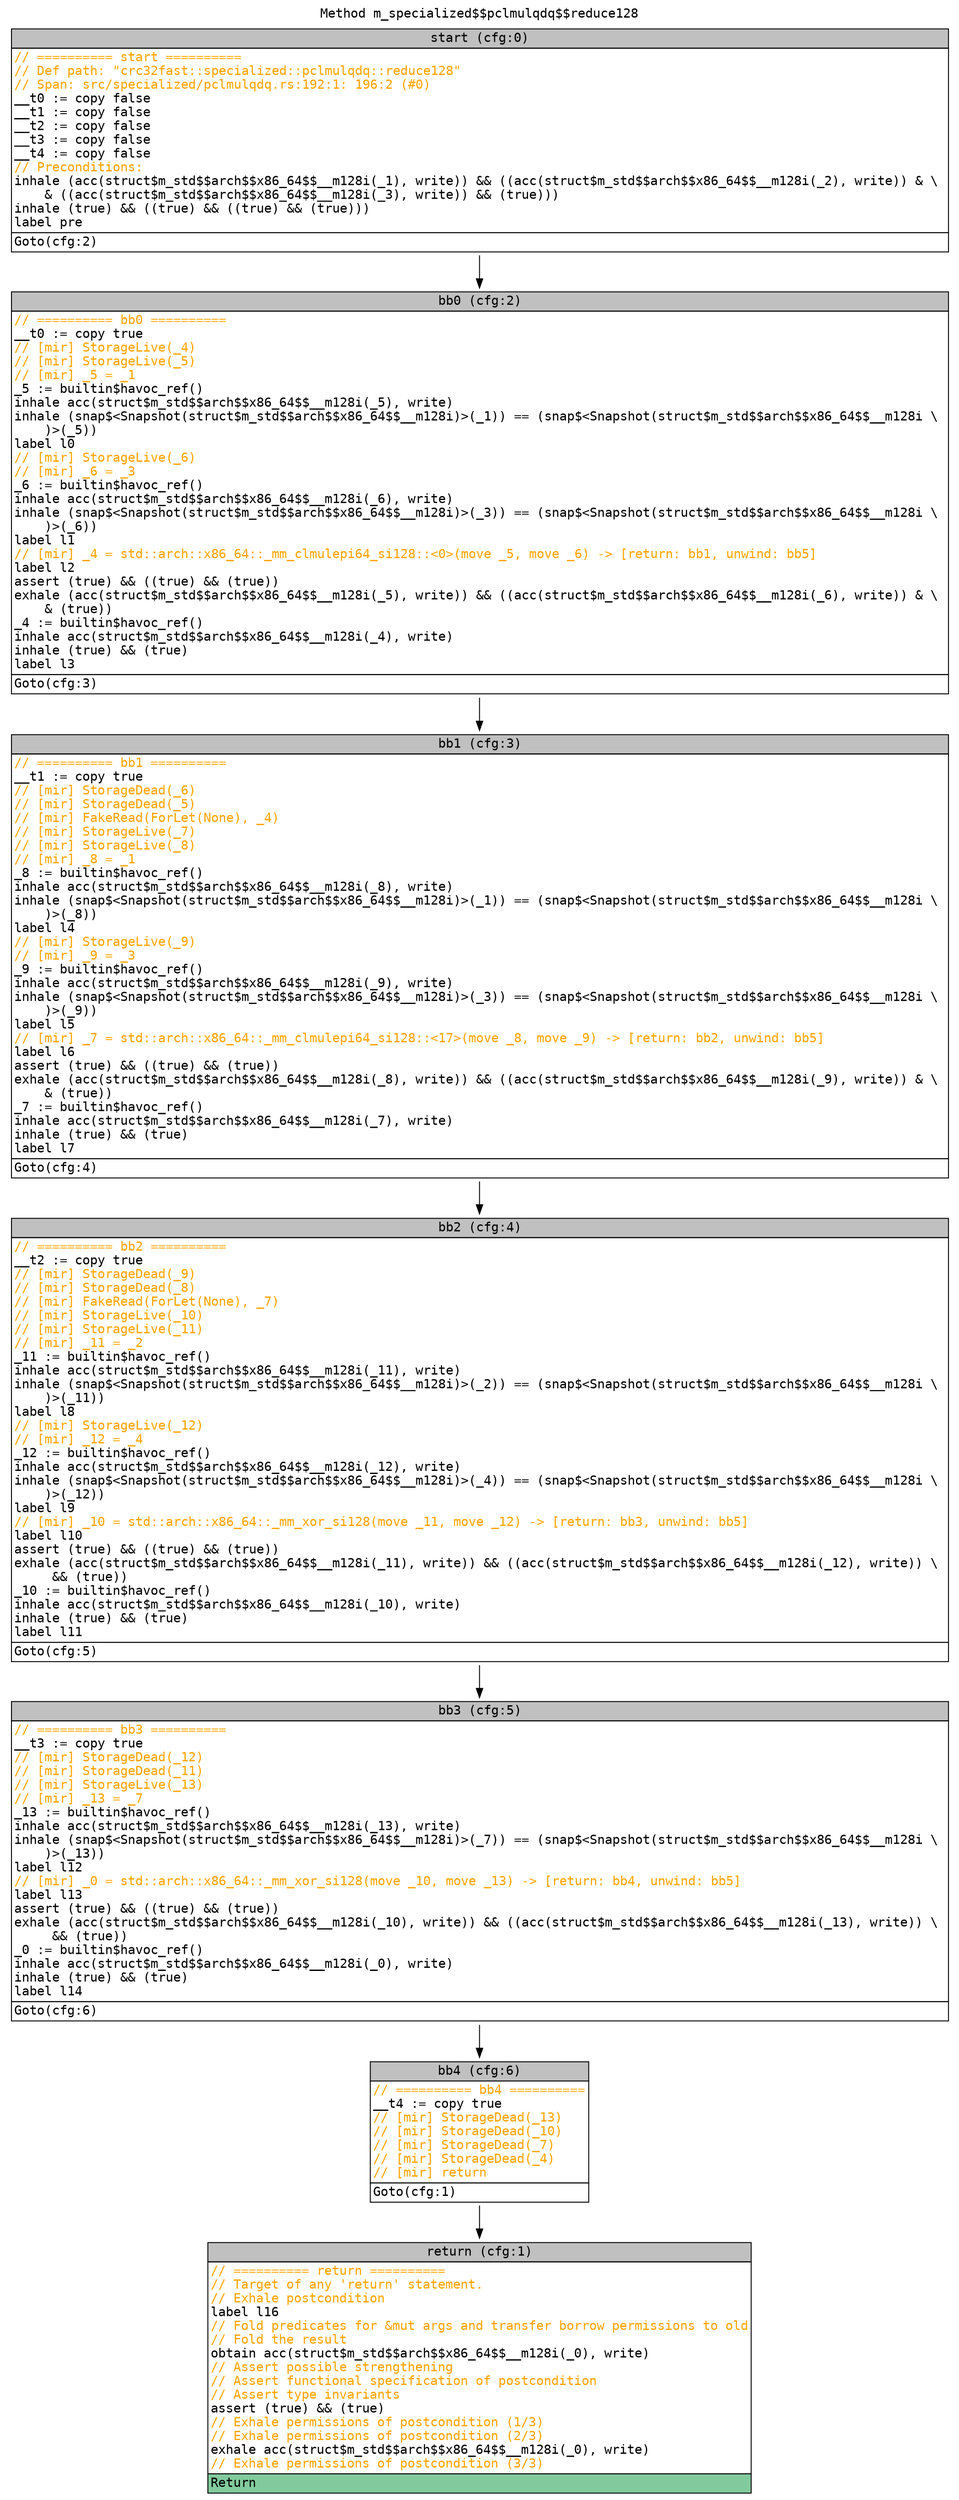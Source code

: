 digraph CFG {
graph [fontname=monospace];
node [fontname=monospace];
edge [fontname=monospace];
labelloc="t";
label="Method m_specialized$$pclmulqdq$$reduce128";
"block_start" [shape=none,label=<<table border="0" cellborder="1" cellspacing="0"><tr><td bgcolor="gray" align="center">start (cfg:0)</td></tr><tr><td align="left" balign="left"><font color="orange">// ========== start ==========</font><br/><font color="orange">// Def path: "crc32fast::specialized::pclmulqdq::reduce128"</font><br/><font color="orange">// Span: src/specialized/pclmulqdq.rs:192:1: 196:2 (#0)</font><br/>__t0 := copy false<br/>__t1 := copy false<br/>__t2 := copy false<br/>__t3 := copy false<br/>__t4 := copy false<br/><font color="orange">// Preconditions:</font><br/>inhale (acc(struct$m_std$$arch$$x86_64$$__m128i(_1), write)) &amp;&amp; ((acc(struct$m_std$$arch$$x86_64$$__m128i(_2), write)) &amp; \ <br/>    &amp; ((acc(struct$m_std$$arch$$x86_64$$__m128i(_3), write)) &amp;&amp; (true)))<br/>inhale (true) &amp;&amp; ((true) &amp;&amp; ((true) &amp;&amp; (true)))<br/>label pre</td></tr><tr><td align="left">Goto(cfg:2)<br/></td></tr></table>>];
"block_return" [shape=none,label=<<table border="0" cellborder="1" cellspacing="0"><tr><td bgcolor="gray" align="center">return (cfg:1)</td></tr><tr><td align="left" balign="left"><font color="orange">// ========== return ==========</font><br/><font color="orange">// Target of any 'return' statement.</font><br/><font color="orange">// Exhale postcondition</font><br/>label l16<br/><font color="orange">// Fold predicates for &amp;mut args and transfer borrow permissions to old</font><br/><font color="orange">// Fold the result</font><br/>obtain acc(struct$m_std$$arch$$x86_64$$__m128i(_0), write)<br/><font color="orange">// Assert possible strengthening</font><br/><font color="orange">// Assert functional specification of postcondition</font><br/><font color="orange">// Assert type invariants</font><br/>assert (true) &amp;&amp; (true)<br/><font color="orange">// Exhale permissions of postcondition (1/3)</font><br/><font color="orange">// Exhale permissions of postcondition (2/3)</font><br/>exhale acc(struct$m_std$$arch$$x86_64$$__m128i(_0), write)<br/><font color="orange">// Exhale permissions of postcondition (3/3)</font></td></tr><tr><td align="left" bgcolor="#82CA9D">Return<br/></td></tr></table>>];
"block_bb0" [shape=none,label=<<table border="0" cellborder="1" cellspacing="0"><tr><td bgcolor="gray" align="center">bb0 (cfg:2)</td></tr><tr><td align="left" balign="left"><font color="orange">// ========== bb0 ==========</font><br/>__t0 := copy true<br/><font color="orange">// [mir] StorageLive(_4)</font><br/><font color="orange">// [mir] StorageLive(_5)</font><br/><font color="orange">// [mir] _5 = _1</font><br/>_5 := builtin$havoc_ref()<br/>inhale acc(struct$m_std$$arch$$x86_64$$__m128i(_5), write)<br/>inhale (snap$&lt;Snapshot(struct$m_std$$arch$$x86_64$$__m128i)&gt;(_1)) == (snap$&lt;Snapshot(struct$m_std$$arch$$x86_64$$__m128i \ <br/>    )&gt;(_5))<br/>label l0<br/><font color="orange">// [mir] StorageLive(_6)</font><br/><font color="orange">// [mir] _6 = _3</font><br/>_6 := builtin$havoc_ref()<br/>inhale acc(struct$m_std$$arch$$x86_64$$__m128i(_6), write)<br/>inhale (snap$&lt;Snapshot(struct$m_std$$arch$$x86_64$$__m128i)&gt;(_3)) == (snap$&lt;Snapshot(struct$m_std$$arch$$x86_64$$__m128i \ <br/>    )&gt;(_6))<br/>label l1<br/><font color="orange">// [mir] _4 = std::arch::x86_64::_mm_clmulepi64_si128::&lt;0&gt;(move _5, move _6) -&gt; [return: bb1, unwind: bb5]</font><br/>label l2<br/>assert (true) &amp;&amp; ((true) &amp;&amp; (true))<br/>exhale (acc(struct$m_std$$arch$$x86_64$$__m128i(_5), write)) &amp;&amp; ((acc(struct$m_std$$arch$$x86_64$$__m128i(_6), write)) &amp; \ <br/>    &amp; (true))<br/>_4 := builtin$havoc_ref()<br/>inhale acc(struct$m_std$$arch$$x86_64$$__m128i(_4), write)<br/>inhale (true) &amp;&amp; (true)<br/>label l3</td></tr><tr><td align="left">Goto(cfg:3)<br/></td></tr></table>>];
"block_bb1" [shape=none,label=<<table border="0" cellborder="1" cellspacing="0"><tr><td bgcolor="gray" align="center">bb1 (cfg:3)</td></tr><tr><td align="left" balign="left"><font color="orange">// ========== bb1 ==========</font><br/>__t1 := copy true<br/><font color="orange">// [mir] StorageDead(_6)</font><br/><font color="orange">// [mir] StorageDead(_5)</font><br/><font color="orange">// [mir] FakeRead(ForLet(None), _4)</font><br/><font color="orange">// [mir] StorageLive(_7)</font><br/><font color="orange">// [mir] StorageLive(_8)</font><br/><font color="orange">// [mir] _8 = _1</font><br/>_8 := builtin$havoc_ref()<br/>inhale acc(struct$m_std$$arch$$x86_64$$__m128i(_8), write)<br/>inhale (snap$&lt;Snapshot(struct$m_std$$arch$$x86_64$$__m128i)&gt;(_1)) == (snap$&lt;Snapshot(struct$m_std$$arch$$x86_64$$__m128i \ <br/>    )&gt;(_8))<br/>label l4<br/><font color="orange">// [mir] StorageLive(_9)</font><br/><font color="orange">// [mir] _9 = _3</font><br/>_9 := builtin$havoc_ref()<br/>inhale acc(struct$m_std$$arch$$x86_64$$__m128i(_9), write)<br/>inhale (snap$&lt;Snapshot(struct$m_std$$arch$$x86_64$$__m128i)&gt;(_3)) == (snap$&lt;Snapshot(struct$m_std$$arch$$x86_64$$__m128i \ <br/>    )&gt;(_9))<br/>label l5<br/><font color="orange">// [mir] _7 = std::arch::x86_64::_mm_clmulepi64_si128::&lt;17&gt;(move _8, move _9) -&gt; [return: bb2, unwind: bb5]</font><br/>label l6<br/>assert (true) &amp;&amp; ((true) &amp;&amp; (true))<br/>exhale (acc(struct$m_std$$arch$$x86_64$$__m128i(_8), write)) &amp;&amp; ((acc(struct$m_std$$arch$$x86_64$$__m128i(_9), write)) &amp; \ <br/>    &amp; (true))<br/>_7 := builtin$havoc_ref()<br/>inhale acc(struct$m_std$$arch$$x86_64$$__m128i(_7), write)<br/>inhale (true) &amp;&amp; (true)<br/>label l7</td></tr><tr><td align="left">Goto(cfg:4)<br/></td></tr></table>>];
"block_bb2" [shape=none,label=<<table border="0" cellborder="1" cellspacing="0"><tr><td bgcolor="gray" align="center">bb2 (cfg:4)</td></tr><tr><td align="left" balign="left"><font color="orange">// ========== bb2 ==========</font><br/>__t2 := copy true<br/><font color="orange">// [mir] StorageDead(_9)</font><br/><font color="orange">// [mir] StorageDead(_8)</font><br/><font color="orange">// [mir] FakeRead(ForLet(None), _7)</font><br/><font color="orange">// [mir] StorageLive(_10)</font><br/><font color="orange">// [mir] StorageLive(_11)</font><br/><font color="orange">// [mir] _11 = _2</font><br/>_11 := builtin$havoc_ref()<br/>inhale acc(struct$m_std$$arch$$x86_64$$__m128i(_11), write)<br/>inhale (snap$&lt;Snapshot(struct$m_std$$arch$$x86_64$$__m128i)&gt;(_2)) == (snap$&lt;Snapshot(struct$m_std$$arch$$x86_64$$__m128i \ <br/>    )&gt;(_11))<br/>label l8<br/><font color="orange">// [mir] StorageLive(_12)</font><br/><font color="orange">// [mir] _12 = _4</font><br/>_12 := builtin$havoc_ref()<br/>inhale acc(struct$m_std$$arch$$x86_64$$__m128i(_12), write)<br/>inhale (snap$&lt;Snapshot(struct$m_std$$arch$$x86_64$$__m128i)&gt;(_4)) == (snap$&lt;Snapshot(struct$m_std$$arch$$x86_64$$__m128i \ <br/>    )&gt;(_12))<br/>label l9<br/><font color="orange">// [mir] _10 = std::arch::x86_64::_mm_xor_si128(move _11, move _12) -&gt; [return: bb3, unwind: bb5]</font><br/>label l10<br/>assert (true) &amp;&amp; ((true) &amp;&amp; (true))<br/>exhale (acc(struct$m_std$$arch$$x86_64$$__m128i(_11), write)) &amp;&amp; ((acc(struct$m_std$$arch$$x86_64$$__m128i(_12), write)) \ <br/>     &amp;&amp; (true))<br/>_10 := builtin$havoc_ref()<br/>inhale acc(struct$m_std$$arch$$x86_64$$__m128i(_10), write)<br/>inhale (true) &amp;&amp; (true)<br/>label l11</td></tr><tr><td align="left">Goto(cfg:5)<br/></td></tr></table>>];
"block_bb3" [shape=none,label=<<table border="0" cellborder="1" cellspacing="0"><tr><td bgcolor="gray" align="center">bb3 (cfg:5)</td></tr><tr><td align="left" balign="left"><font color="orange">// ========== bb3 ==========</font><br/>__t3 := copy true<br/><font color="orange">// [mir] StorageDead(_12)</font><br/><font color="orange">// [mir] StorageDead(_11)</font><br/><font color="orange">// [mir] StorageLive(_13)</font><br/><font color="orange">// [mir] _13 = _7</font><br/>_13 := builtin$havoc_ref()<br/>inhale acc(struct$m_std$$arch$$x86_64$$__m128i(_13), write)<br/>inhale (snap$&lt;Snapshot(struct$m_std$$arch$$x86_64$$__m128i)&gt;(_7)) == (snap$&lt;Snapshot(struct$m_std$$arch$$x86_64$$__m128i \ <br/>    )&gt;(_13))<br/>label l12<br/><font color="orange">// [mir] _0 = std::arch::x86_64::_mm_xor_si128(move _10, move _13) -&gt; [return: bb4, unwind: bb5]</font><br/>label l13<br/>assert (true) &amp;&amp; ((true) &amp;&amp; (true))<br/>exhale (acc(struct$m_std$$arch$$x86_64$$__m128i(_10), write)) &amp;&amp; ((acc(struct$m_std$$arch$$x86_64$$__m128i(_13), write)) \ <br/>     &amp;&amp; (true))<br/>_0 := builtin$havoc_ref()<br/>inhale acc(struct$m_std$$arch$$x86_64$$__m128i(_0), write)<br/>inhale (true) &amp;&amp; (true)<br/>label l14</td></tr><tr><td align="left">Goto(cfg:6)<br/></td></tr></table>>];
"block_bb4" [shape=none,label=<<table border="0" cellborder="1" cellspacing="0"><tr><td bgcolor="gray" align="center">bb4 (cfg:6)</td></tr><tr><td align="left" balign="left"><font color="orange">// ========== bb4 ==========</font><br/>__t4 := copy true<br/><font color="orange">// [mir] StorageDead(_13)</font><br/><font color="orange">// [mir] StorageDead(_10)</font><br/><font color="orange">// [mir] StorageDead(_7)</font><br/><font color="orange">// [mir] StorageDead(_4)</font><br/><font color="orange">// [mir] return</font></td></tr><tr><td align="left">Goto(cfg:1)<br/></td></tr></table>>];
"block_start" -> "block_bb0";
"block_bb0" -> "block_bb1";
"block_bb1" -> "block_bb2";
"block_bb2" -> "block_bb3";
"block_bb3" -> "block_bb4";
"block_bb4" -> "block_return";
}

